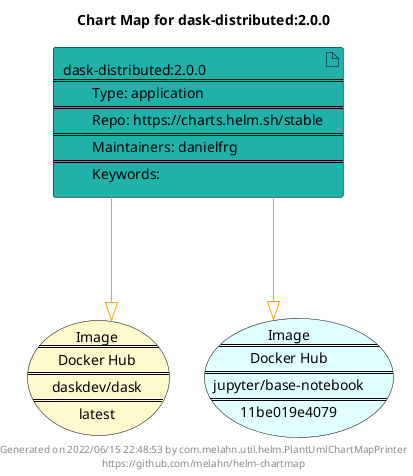@startuml
skinparam linetype ortho
skinparam backgroundColor white
skinparam usecaseBorderColor black
skinparam usecaseArrowColor LightSlateGray
skinparam artifactBorderColor black
skinparam artifactArrowColor LightSlateGray

title Chart Map for dask-distributed:2.0.0

'There is one referenced Helm Chart
artifact "dask-distributed:2.0.0\n====\n\tType: application\n====\n\tRepo: https://charts.helm.sh/stable\n====\n\tMaintainers: danielfrg\n====\n\tKeywords: " as dask_distributed_2_0_0 #LightSeaGreen

'There are 2 referenced Docker Images
usecase "Image\n====\nDocker Hub\n====\ndaskdev/dask\n====\nlatest" as daskdev_dask_latest #LemonChiffon
usecase "Image\n====\nDocker Hub\n====\njupyter/base-notebook\n====\n11be019e4079" as jupyter_base_notebook_11be019e4079 #LightCyan

'Chart Dependencies
dask_distributed_2_0_0--[#orange]-|>daskdev_dask_latest
dask_distributed_2_0_0--[#orange]-|>jupyter_base_notebook_11be019e4079

center footer Generated on 2022/06/15 22:48:53 by com.melahn.util.helm.PlantUmlChartMapPrinter\nhttps://github.com/melahn/helm-chartmap
@enduml
